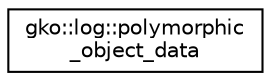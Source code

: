 digraph "Graphical Class Hierarchy"
{
 // INTERACTIVE_SVG=YES
  edge [fontname="Helvetica",fontsize="10",labelfontname="Helvetica",labelfontsize="10"];
  node [fontname="Helvetica",fontsize="10",shape=record];
  rankdir="LR";
  Node1 [label="gko::log::polymorphic\l_object_data",height=0.2,width=0.4,color="black", fillcolor="white", style="filled",URL="$structgko_1_1log_1_1polymorphic__object__data.html",tooltip="Struct representing PolymorphicObject related data. "];
}

